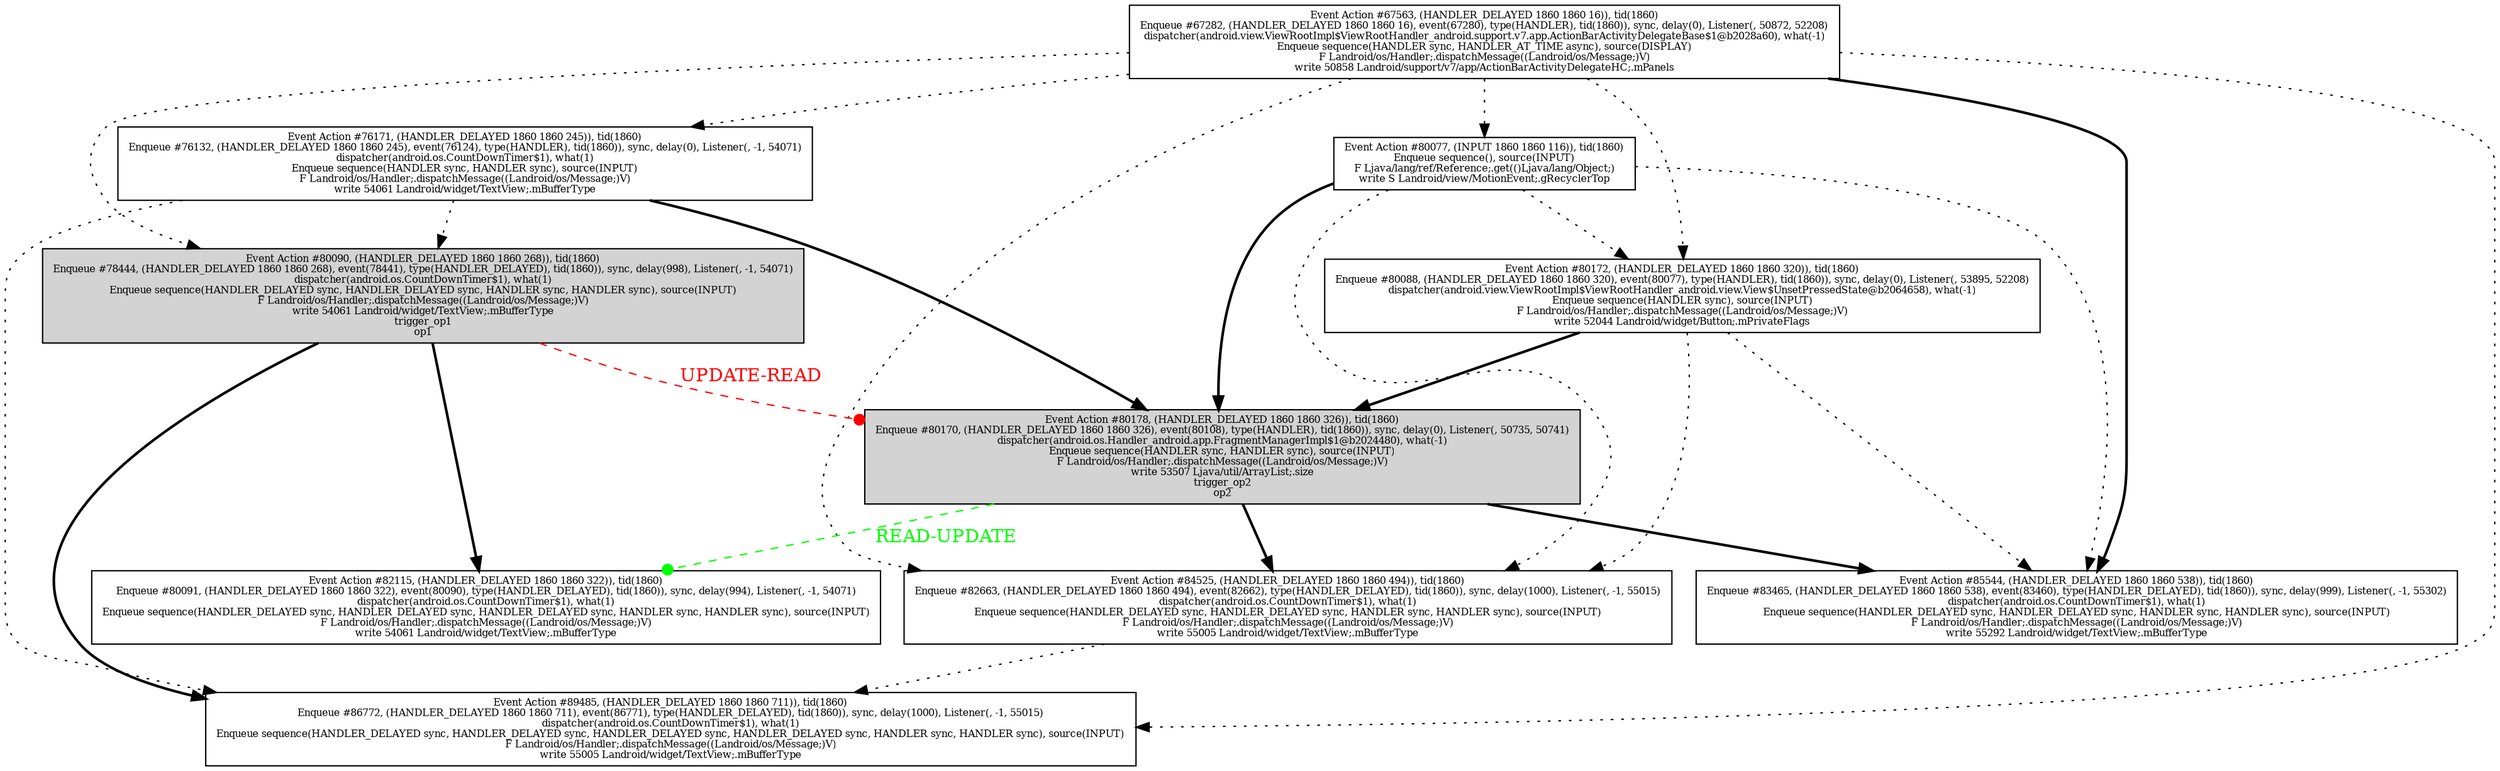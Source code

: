 digraph race0_218_4294967295 {
  node[fontsize=7.5];
  N67563 [label="Event Action #67563, (HANDLER_DELAYED 1860 1860 16)), tid(1860)\nEnqueue #67282, (HANDLER_DELAYED 1860 1860 16), event(67280), type(HANDLER), tid(1860)), sync, delay(0), Listener(, 50872, 52208)\ndispatcher(android.view.ViewRootImpl$ViewRootHandler_android.support.v7.app.ActionBarActivityDelegateBase$1@b2028a60), what(-1)\nEnqueue sequence(HANDLER sync, HANDLER_AT_TIME async), source(DISPLAY)\nF Landroid/os/Handler;.dispatchMessage((Landroid/os/Message;)V)\nwrite 50858 Landroid/support/v7/app/ActionBarActivityDelegateHC;.mPanels", URL="race?focus=67563&id=218", shape="box"];
  N76171 [label="Event Action #76171, (HANDLER_DELAYED 1860 1860 245)), tid(1860)\nEnqueue #76132, (HANDLER_DELAYED 1860 1860 245), event(76124), type(HANDLER), tid(1860)), sync, delay(0), Listener(, -1, 54071)\ndispatcher(android.os.CountDownTimer$1), what(1)\nEnqueue sequence(HANDLER sync, HANDLER sync), source(INPUT)\nF Landroid/os/Handler;.dispatchMessage((Landroid/os/Message;)V)\nwrite 54061 Landroid/widget/TextView;.mBufferType", URL="race?focus=76171&id=218", shape="box"];
  N80077 [label="Event Action #80077, (INPUT 1860 1860 116)), tid(1860)\nEnqueue sequence(), source(INPUT)\nF Ljava/lang/ref/Reference;.get(()Ljava/lang/Object;)\nwrite S Landroid/view/MotionEvent;.gRecyclerTop", URL="race?focus=80077&id=218", shape="box"];
  N80090 [label="Event Action #80090, (HANDLER_DELAYED 1860 1860 268)), tid(1860)\nEnqueue #78444, (HANDLER_DELAYED 1860 1860 268), event(78441), type(HANDLER_DELAYED), tid(1860)), sync, delay(998), Listener(, -1, 54071)\ndispatcher(android.os.CountDownTimer$1), what(1)\nEnqueue sequence(HANDLER_DELAYED sync, HANDLER_DELAYED sync, HANDLER sync, HANDLER sync), source(INPUT)\nF Landroid/os/Handler;.dispatchMessage((Landroid/os/Message;)V)\nwrite 54061 Landroid/widget/TextView;.mBufferType\ntrigger_op1\nop1", URL="race?focus=80090&id=218", fillcolor="lightgrey", style="filled", shape="box"];
  N80172 [label="Event Action #80172, (HANDLER_DELAYED 1860 1860 320)), tid(1860)\nEnqueue #80088, (HANDLER_DELAYED 1860 1860 320), event(80077), type(HANDLER), tid(1860)), sync, delay(0), Listener(, 53895, 52208)\ndispatcher(android.view.ViewRootImpl$ViewRootHandler_android.view.View$UnsetPressedState@b2064658), what(-1)\nEnqueue sequence(HANDLER sync), source(INPUT)\nF Landroid/os/Handler;.dispatchMessage((Landroid/os/Message;)V)\nwrite 52044 Landroid/widget/Button;.mPrivateFlags", URL="race?focus=80172&id=218", shape="box"];
  N80178 [label="Event Action #80178, (HANDLER_DELAYED 1860 1860 326)), tid(1860)\nEnqueue #80170, (HANDLER_DELAYED 1860 1860 326), event(80108), type(HANDLER), tid(1860)), sync, delay(0), Listener(, 50735, 50741)\ndispatcher(android.os.Handler_android.app.FragmentManagerImpl$1@b2024480), what(-1)\nEnqueue sequence(HANDLER sync, HANDLER sync), source(INPUT)\nF Landroid/os/Handler;.dispatchMessage((Landroid/os/Message;)V)\nwrite 53507 Ljava/util/ArrayList;.size\ntrigger_op2\nop2", URL="race?focus=80178&id=218", fillcolor="lightgrey", style="filled", shape="box"];
  N82115 [label="Event Action #82115, (HANDLER_DELAYED 1860 1860 322)), tid(1860)\nEnqueue #80091, (HANDLER_DELAYED 1860 1860 322), event(80090), type(HANDLER_DELAYED), tid(1860)), sync, delay(994), Listener(, -1, 54071)\ndispatcher(android.os.CountDownTimer$1), what(1)\nEnqueue sequence(HANDLER_DELAYED sync, HANDLER_DELAYED sync, HANDLER_DELAYED sync, HANDLER sync, HANDLER sync), source(INPUT)\nF Landroid/os/Handler;.dispatchMessage((Landroid/os/Message;)V)\nwrite 54061 Landroid/widget/TextView;.mBufferType", URL="race?focus=82115&id=218", shape="box"];
  N84525 [label="Event Action #84525, (HANDLER_DELAYED 1860 1860 494)), tid(1860)\nEnqueue #82663, (HANDLER_DELAYED 1860 1860 494), event(82662), type(HANDLER_DELAYED), tid(1860)), sync, delay(1000), Listener(, -1, 55015)\ndispatcher(android.os.CountDownTimer$1), what(1)\nEnqueue sequence(HANDLER_DELAYED sync, HANDLER_DELAYED sync, HANDLER sync, HANDLER sync), source(INPUT)\nF Landroid/os/Handler;.dispatchMessage((Landroid/os/Message;)V)\nwrite 55005 Landroid/widget/TextView;.mBufferType", URL="race?focus=84525&id=218", shape="box"];
  N85544 [label="Event Action #85544, (HANDLER_DELAYED 1860 1860 538)), tid(1860)\nEnqueue #83465, (HANDLER_DELAYED 1860 1860 538), event(83460), type(HANDLER_DELAYED), tid(1860)), sync, delay(999), Listener(, -1, 55302)\ndispatcher(android.os.CountDownTimer$1), what(1)\nEnqueue sequence(HANDLER_DELAYED sync, HANDLER_DELAYED sync, HANDLER sync, HANDLER sync), source(INPUT)\nF Landroid/os/Handler;.dispatchMessage((Landroid/os/Message;)V)\nwrite 55292 Landroid/widget/TextView;.mBufferType", URL="race?focus=85544&id=218", shape="box"];
  N89485 [label="Event Action #89485, (HANDLER_DELAYED 1860 1860 711)), tid(1860)\nEnqueue #86772, (HANDLER_DELAYED 1860 1860 711), event(86771), type(HANDLER_DELAYED), tid(1860)), sync, delay(1000), Listener(, -1, 55015)\ndispatcher(android.os.CountDownTimer$1), what(1)\nEnqueue sequence(HANDLER_DELAYED sync, HANDLER_DELAYED sync, HANDLER_DELAYED sync, HANDLER_DELAYED sync, HANDLER sync, HANDLER sync), source(INPUT)\nF Landroid/os/Handler;.dispatchMessage((Landroid/os/Message;)V)\nwrite 55005 Landroid/widget/TextView;.mBufferType", URL="race?focus=89485&id=218", shape="box"];
  N67563 -> N76171 [style="dotted"];
  N67563 -> N80077 [style="dotted"];
  N67563 -> N80090 [style="dotted"];
  N67563 -> N80172 [style="dotted"];
  N67563 -> N84525 [style="dotted"];
  N67563 -> N85544 [style="bold"];
  N67563 -> N89485 [style="dotted"];
  N76171 -> N80090 [style="dotted"];
  N76171 -> N80178 [style="bold"];
  N76171 -> N89485 [style="dotted"];
  N80077 -> N80172 [style="dotted"];
  N80077 -> N80178 [style="bold"];
  N80077 -> N84525 [style="dotted"];
  N80077 -> N85544 [style="dotted"];
  N80090 -> N80178 [label="UPDATE-READ", color="red", style="dashed", arrowhead="dot", fontcolor="red", URL="race?focus=-1&id=218race?focus=-1&id=218"];
  N80090 -> N82115 [style="bold"];
  N80090 -> N89485 [style="bold"];
  N80172 -> N80178 [style="bold"];
  N80172 -> N84525 [style="dotted"];
  N80172 -> N85544 [style="dotted"];
  N80178 -> N82115 [label="READ-UPDATE", color="green", style="dashed", arrowhead="dot", fontcolor="green", URL="race?focus=-1&id=423"];
  N80178 -> N84525 [style="bold"];
  N80178 -> N85544 [style="bold"];
  N84525 -> N89485 [style="dotted"];
}
